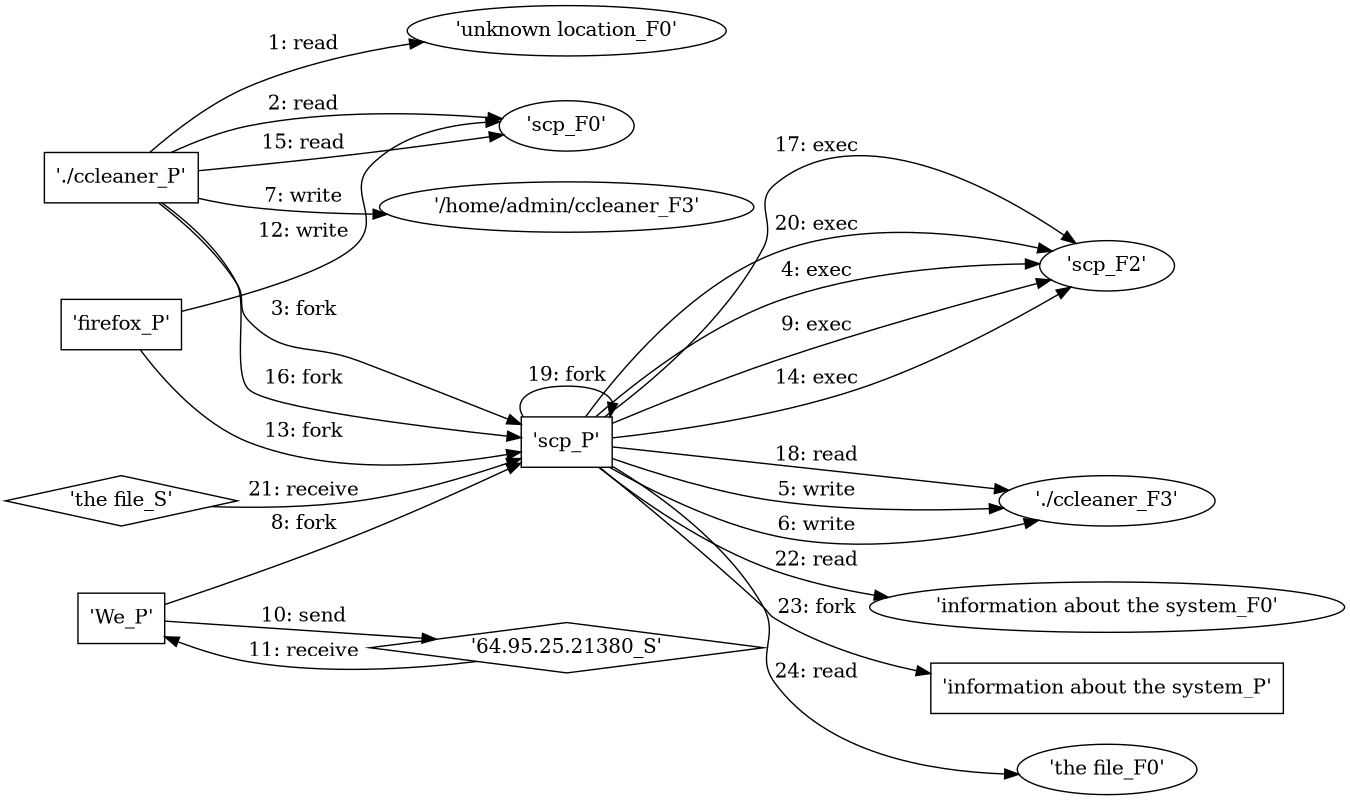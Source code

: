 digraph ".\ASG_Auto\ccleaner attack.dot" {
rankdir="LR"
size="9"
fixedsize="false"
splines="true"
nodesep=0.3
ranksep=0
fontsize=10
overlap="scalexy"
engine= "neato"
	"'unknown location_F0'" [node_type=file shape=ellipse]
	"'./ccleaner_P'" [node_type=Process shape=box]
	"'./ccleaner_P'" -> "'unknown location_F0'" [label="1: read"]
	"'scp_F0'" [node_type=file shape=ellipse]
	"'./ccleaner_P'" [node_type=Process shape=box]
	"'./ccleaner_P'" -> "'scp_F0'" [label="2: read"]
	"'./ccleaner_P'" [node_type=Process shape=box]
	"'scp_P'" [node_type=Process shape=box]
	"'./ccleaner_P'" -> "'scp_P'" [label="3: fork"]
	"'scp_P'" [node_type=Process shape=box]
	"'scp_F2'" [node_type=File shape=ellipse]
	"'scp_P'" -> "'scp_F2'" [label="4: exec"]
	"'./ccleaner_F3'" [node_type=file shape=ellipse]
	"'scp_P'" [node_type=Process shape=box]
	"'scp_P'" -> "'./ccleaner_F3'" [label="5: write"]
	"'./ccleaner_F3'" [node_type=file shape=ellipse]
	"'scp_P'" [node_type=Process shape=box]
	"'scp_P'" -> "'./ccleaner_F3'" [label="6: write"]
	"'/home/admin/ccleaner_F3'" [node_type=file shape=ellipse]
	"'./ccleaner_P'" [node_type=Process shape=box]
	"'./ccleaner_P'" -> "'/home/admin/ccleaner_F3'" [label="7: write"]
	"'We_P'" [node_type=Process shape=box]
	"'scp_P'" [node_type=Process shape=box]
	"'We_P'" -> "'scp_P'" [label="8: fork"]
	"'scp_P'" [node_type=Process shape=box]
	"'scp_F2'" [node_type=File shape=ellipse]
	"'scp_P'" -> "'scp_F2'" [label="9: exec"]
	"'64.95.25.21380_S'" [node_type=Socket shape=diamond]
	"'We_P'" [node_type=Process shape=box]
	"'We_P'" -> "'64.95.25.21380_S'" [label="10: send"]
	"'64.95.25.21380_S'" -> "'We_P'" [label="11: receive"]
	"'scp_F0'" [node_type=file shape=ellipse]
	"'firefox_P'" [node_type=Process shape=box]
	"'firefox_P'" -> "'scp_F0'" [label="12: write"]
	"'firefox_P'" [node_type=Process shape=box]
	"'scp_P'" [node_type=Process shape=box]
	"'firefox_P'" -> "'scp_P'" [label="13: fork"]
	"'scp_P'" [node_type=Process shape=box]
	"'scp_F2'" [node_type=File shape=ellipse]
	"'scp_P'" -> "'scp_F2'" [label="14: exec"]
	"'scp_F0'" [node_type=file shape=ellipse]
	"'./ccleaner_P'" [node_type=Process shape=box]
	"'./ccleaner_P'" -> "'scp_F0'" [label="15: read"]
	"'./ccleaner_P'" [node_type=Process shape=box]
	"'scp_P'" [node_type=Process shape=box]
	"'./ccleaner_P'" -> "'scp_P'" [label="16: fork"]
	"'scp_P'" [node_type=Process shape=box]
	"'scp_F2'" [node_type=File shape=ellipse]
	"'scp_P'" -> "'scp_F2'" [label="17: exec"]
	"'./ccleaner_F3'" [node_type=file shape=ellipse]
	"'scp_P'" [node_type=Process shape=box]
	"'scp_P'" -> "'./ccleaner_F3'" [label="18: read"]
	"'scp_P'" [node_type=Process shape=box]
	"'scp_P'" [node_type=Process shape=box]
	"'scp_P'" -> "'scp_P'" [label="19: fork"]
	"'scp_P'" [node_type=Process shape=box]
	"'scp_F2'" [node_type=File shape=ellipse]
	"'scp_P'" -> "'scp_F2'" [label="20: exec"]
	"'scp_P'" [node_type=Process shape=box]
	"'the file_S'" [node_type=Socket shape=diamond]
	"'the file_S'" -> "'scp_P'" [label="21: receive"]
	"'information about the system_F0'" [node_type=file shape=ellipse]
	"'scp_P'" [node_type=Process shape=box]
	"'scp_P'" -> "'information about the system_F0'" [label="22: read"]
	"'scp_P'" [node_type=Process shape=box]
	"'information about the system_P'" [node_type=Process shape=box]
	"'scp_P'" -> "'information about the system_P'" [label="23: fork"]
	"'the file_F0'" [node_type=file shape=ellipse]
	"'scp_P'" [node_type=Process shape=box]
	"'scp_P'" -> "'the file_F0'" [label="24: read"]
}
